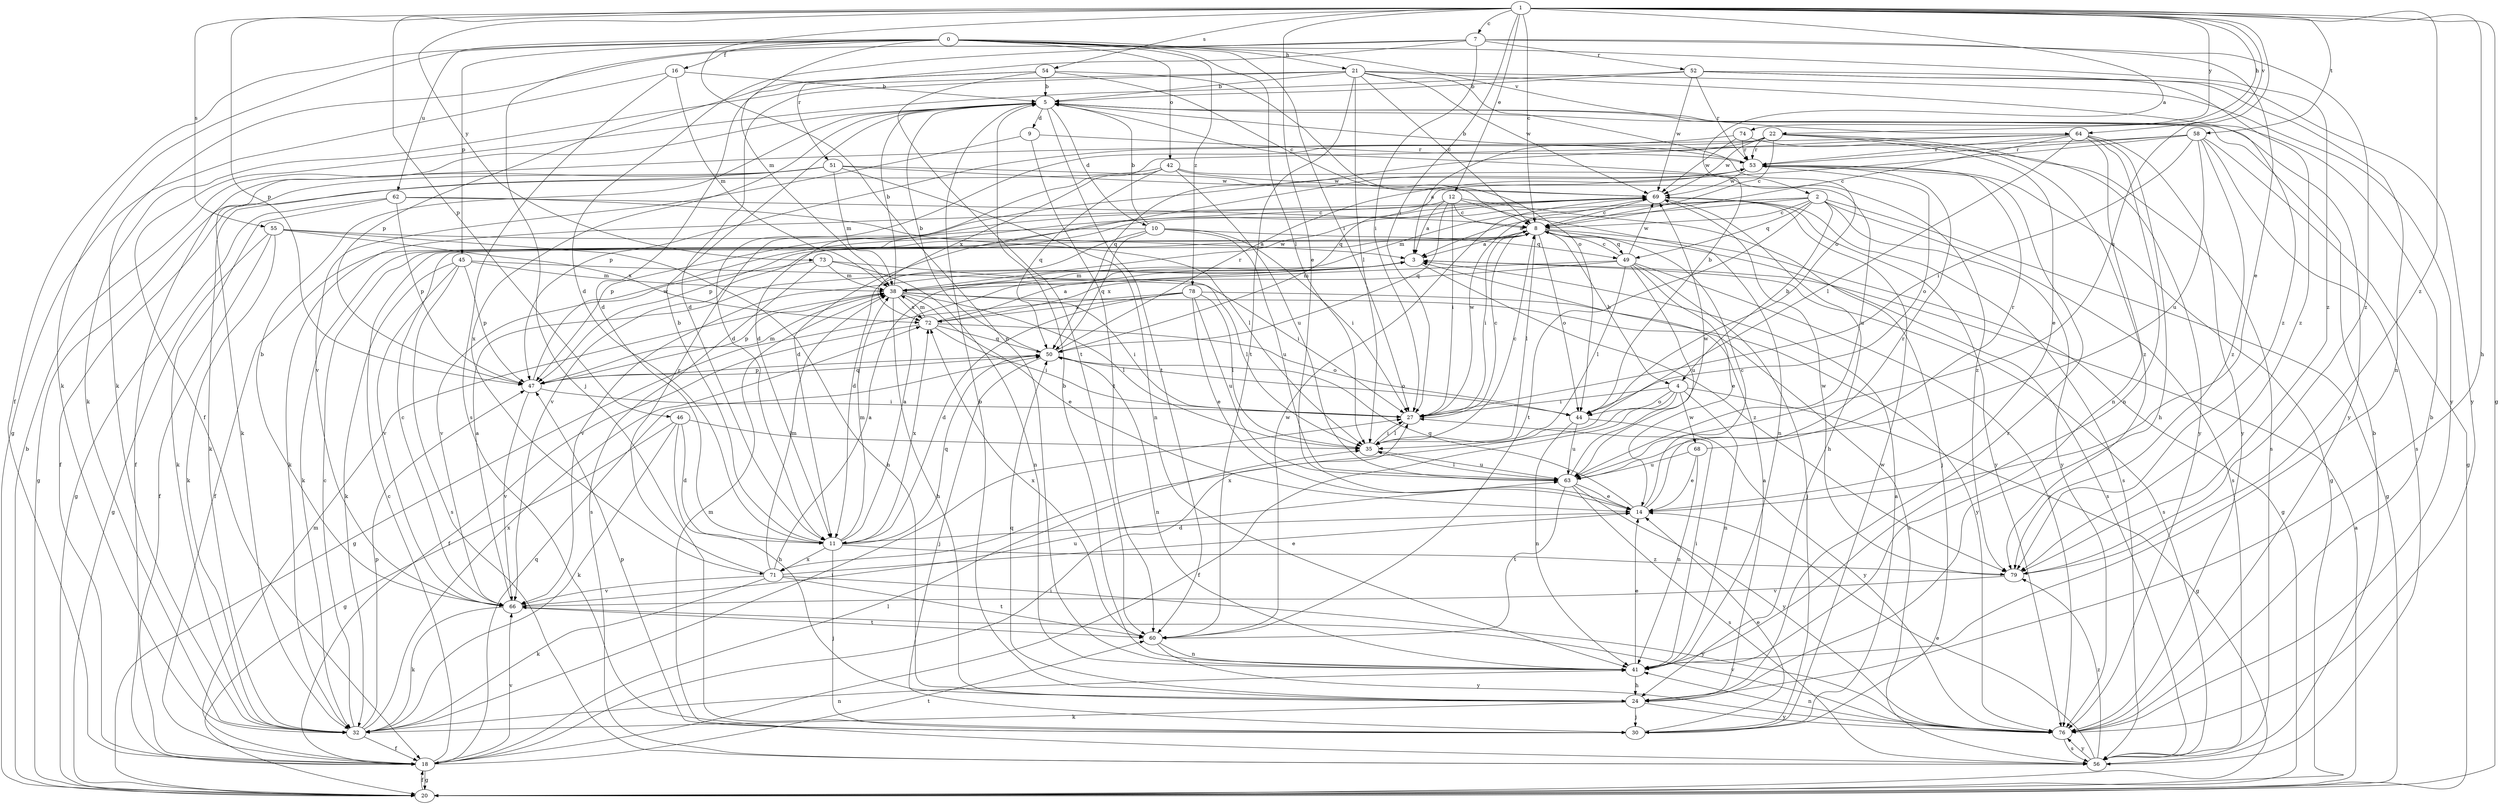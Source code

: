 strict digraph  {
0;
1;
2;
3;
4;
5;
7;
8;
9;
10;
11;
12;
14;
16;
18;
20;
21;
22;
24;
27;
30;
32;
35;
38;
41;
42;
44;
45;
46;
47;
49;
50;
51;
52;
53;
54;
55;
56;
58;
60;
62;
63;
64;
66;
68;
69;
71;
72;
73;
74;
76;
78;
79;
0 -> 16  [label=f];
0 -> 18  [label=f];
0 -> 21  [label=h];
0 -> 27  [label=i];
0 -> 30  [label=j];
0 -> 32  [label=k];
0 -> 35  [label=l];
0 -> 38  [label=m];
0 -> 42  [label=o];
0 -> 45  [label=p];
0 -> 62  [label=u];
0 -> 64  [label=v];
0 -> 78  [label=z];
0 -> 79  [label=z];
1 -> 2  [label=a];
1 -> 7  [label=c];
1 -> 8  [label=c];
1 -> 12  [label=e];
1 -> 14  [label=e];
1 -> 20  [label=g];
1 -> 22  [label=h];
1 -> 24  [label=h];
1 -> 27  [label=i];
1 -> 41  [label=n];
1 -> 46  [label=p];
1 -> 47  [label=p];
1 -> 54  [label=s];
1 -> 55  [label=s];
1 -> 58  [label=t];
1 -> 63  [label=u];
1 -> 64  [label=v];
1 -> 73  [label=y];
1 -> 74  [label=y];
1 -> 79  [label=z];
2 -> 3  [label=a];
2 -> 4  [label=b];
2 -> 8  [label=c];
2 -> 20  [label=g];
2 -> 38  [label=m];
2 -> 49  [label=q];
2 -> 56  [label=s];
2 -> 60  [label=t];
2 -> 66  [label=v];
2 -> 76  [label=y];
3 -> 38  [label=m];
3 -> 56  [label=s];
3 -> 66  [label=v];
3 -> 79  [label=z];
4 -> 18  [label=f];
4 -> 20  [label=g];
4 -> 27  [label=i];
4 -> 41  [label=n];
4 -> 44  [label=o];
4 -> 68  [label=w];
4 -> 71  [label=x];
5 -> 9  [label=d];
5 -> 10  [label=d];
5 -> 60  [label=t];
5 -> 71  [label=x];
5 -> 76  [label=y];
7 -> 11  [label=d];
7 -> 14  [label=e];
7 -> 27  [label=i];
7 -> 32  [label=k];
7 -> 51  [label=r];
7 -> 52  [label=r];
7 -> 79  [label=z];
8 -> 3  [label=a];
8 -> 4  [label=b];
8 -> 20  [label=g];
8 -> 27  [label=i];
8 -> 32  [label=k];
8 -> 35  [label=l];
8 -> 44  [label=o];
8 -> 49  [label=q];
8 -> 56  [label=s];
9 -> 53  [label=r];
9 -> 60  [label=t];
9 -> 66  [label=v];
10 -> 5  [label=b];
10 -> 11  [label=d];
10 -> 18  [label=f];
10 -> 27  [label=i];
10 -> 49  [label=q];
10 -> 50  [label=q];
10 -> 63  [label=u];
11 -> 3  [label=a];
11 -> 5  [label=b];
11 -> 30  [label=j];
11 -> 38  [label=m];
11 -> 50  [label=q];
11 -> 71  [label=x];
11 -> 72  [label=x];
11 -> 79  [label=z];
12 -> 3  [label=a];
12 -> 8  [label=c];
12 -> 27  [label=i];
12 -> 30  [label=j];
12 -> 41  [label=n];
12 -> 47  [label=p];
12 -> 50  [label=q];
14 -> 8  [label=c];
14 -> 11  [label=d];
14 -> 50  [label=q];
14 -> 53  [label=r];
16 -> 5  [label=b];
16 -> 20  [label=g];
16 -> 38  [label=m];
16 -> 56  [label=s];
18 -> 8  [label=c];
18 -> 20  [label=g];
18 -> 27  [label=i];
18 -> 35  [label=l];
18 -> 38  [label=m];
18 -> 50  [label=q];
18 -> 60  [label=t];
18 -> 66  [label=v];
20 -> 3  [label=a];
20 -> 5  [label=b];
20 -> 18  [label=f];
21 -> 5  [label=b];
21 -> 8  [label=c];
21 -> 11  [label=d];
21 -> 32  [label=k];
21 -> 35  [label=l];
21 -> 44  [label=o];
21 -> 60  [label=t];
21 -> 69  [label=w];
21 -> 76  [label=y];
21 -> 79  [label=z];
22 -> 3  [label=a];
22 -> 8  [label=c];
22 -> 11  [label=d];
22 -> 14  [label=e];
22 -> 41  [label=n];
22 -> 53  [label=r];
22 -> 56  [label=s];
22 -> 69  [label=w];
24 -> 3  [label=a];
24 -> 5  [label=b];
24 -> 30  [label=j];
24 -> 32  [label=k];
24 -> 50  [label=q];
24 -> 53  [label=r];
24 -> 76  [label=y];
27 -> 8  [label=c];
27 -> 35  [label=l];
27 -> 69  [label=w];
30 -> 3  [label=a];
30 -> 14  [label=e];
30 -> 38  [label=m];
30 -> 47  [label=p];
30 -> 69  [label=w];
32 -> 8  [label=c];
32 -> 18  [label=f];
32 -> 27  [label=i];
32 -> 41  [label=n];
32 -> 47  [label=p];
32 -> 72  [label=x];
35 -> 8  [label=c];
35 -> 27  [label=i];
35 -> 63  [label=u];
38 -> 5  [label=b];
38 -> 14  [label=e];
38 -> 24  [label=h];
38 -> 27  [label=i];
38 -> 35  [label=l];
38 -> 47  [label=p];
38 -> 56  [label=s];
38 -> 69  [label=w];
38 -> 72  [label=x];
41 -> 5  [label=b];
41 -> 14  [label=e];
41 -> 24  [label=h];
41 -> 27  [label=i];
42 -> 18  [label=f];
42 -> 50  [label=q];
42 -> 63  [label=u];
42 -> 69  [label=w];
42 -> 72  [label=x];
42 -> 79  [label=z];
44 -> 5  [label=b];
44 -> 41  [label=n];
44 -> 63  [label=u];
44 -> 76  [label=y];
45 -> 27  [label=i];
45 -> 32  [label=k];
45 -> 38  [label=m];
45 -> 47  [label=p];
45 -> 56  [label=s];
45 -> 66  [label=v];
46 -> 11  [label=d];
46 -> 20  [label=g];
46 -> 24  [label=h];
46 -> 32  [label=k];
46 -> 35  [label=l];
47 -> 27  [label=i];
47 -> 38  [label=m];
47 -> 50  [label=q];
47 -> 66  [label=v];
47 -> 69  [label=w];
49 -> 8  [label=c];
49 -> 14  [label=e];
49 -> 30  [label=j];
49 -> 35  [label=l];
49 -> 38  [label=m];
49 -> 63  [label=u];
49 -> 69  [label=w];
49 -> 72  [label=x];
49 -> 76  [label=y];
50 -> 5  [label=b];
50 -> 30  [label=j];
50 -> 41  [label=n];
50 -> 44  [label=o];
50 -> 47  [label=p];
50 -> 53  [label=r];
51 -> 18  [label=f];
51 -> 20  [label=g];
51 -> 32  [label=k];
51 -> 38  [label=m];
51 -> 41  [label=n];
51 -> 63  [label=u];
51 -> 69  [label=w];
52 -> 5  [label=b];
52 -> 18  [label=f];
52 -> 41  [label=n];
52 -> 53  [label=r];
52 -> 69  [label=w];
52 -> 76  [label=y];
52 -> 79  [label=z];
53 -> 5  [label=b];
53 -> 11  [label=d];
53 -> 20  [label=g];
53 -> 44  [label=o];
53 -> 69  [label=w];
54 -> 5  [label=b];
54 -> 8  [label=c];
54 -> 11  [label=d];
54 -> 44  [label=o];
54 -> 47  [label=p];
54 -> 60  [label=t];
55 -> 3  [label=a];
55 -> 18  [label=f];
55 -> 20  [label=g];
55 -> 24  [label=h];
55 -> 32  [label=k];
55 -> 72  [label=x];
56 -> 5  [label=b];
56 -> 14  [label=e];
56 -> 76  [label=y];
56 -> 79  [label=z];
58 -> 11  [label=d];
58 -> 20  [label=g];
58 -> 27  [label=i];
58 -> 50  [label=q];
58 -> 53  [label=r];
58 -> 56  [label=s];
58 -> 63  [label=u];
58 -> 79  [label=z];
60 -> 41  [label=n];
60 -> 69  [label=w];
60 -> 72  [label=x];
60 -> 76  [label=y];
62 -> 8  [label=c];
62 -> 20  [label=g];
62 -> 32  [label=k];
62 -> 35  [label=l];
62 -> 47  [label=p];
63 -> 14  [label=e];
63 -> 35  [label=l];
63 -> 56  [label=s];
63 -> 60  [label=t];
63 -> 69  [label=w];
63 -> 76  [label=y];
64 -> 8  [label=c];
64 -> 24  [label=h];
64 -> 32  [label=k];
64 -> 35  [label=l];
64 -> 41  [label=n];
64 -> 50  [label=q];
64 -> 53  [label=r];
64 -> 76  [label=y];
64 -> 79  [label=z];
66 -> 3  [label=a];
66 -> 5  [label=b];
66 -> 8  [label=c];
66 -> 32  [label=k];
66 -> 60  [label=t];
66 -> 63  [label=u];
68 -> 14  [label=e];
68 -> 41  [label=n];
68 -> 53  [label=r];
68 -> 63  [label=u];
69 -> 8  [label=c];
69 -> 24  [label=h];
69 -> 32  [label=k];
69 -> 47  [label=p];
69 -> 56  [label=s];
69 -> 76  [label=y];
71 -> 3  [label=a];
71 -> 14  [label=e];
71 -> 32  [label=k];
71 -> 38  [label=m];
71 -> 53  [label=r];
71 -> 60  [label=t];
71 -> 66  [label=v];
71 -> 76  [label=y];
72 -> 3  [label=a];
72 -> 18  [label=f];
72 -> 27  [label=i];
72 -> 38  [label=m];
72 -> 44  [label=o];
72 -> 50  [label=q];
73 -> 35  [label=l];
73 -> 38  [label=m];
73 -> 41  [label=n];
73 -> 56  [label=s];
73 -> 66  [label=v];
74 -> 47  [label=p];
74 -> 53  [label=r];
74 -> 69  [label=w];
74 -> 76  [label=y];
76 -> 5  [label=b];
76 -> 41  [label=n];
76 -> 56  [label=s];
76 -> 66  [label=v];
78 -> 11  [label=d];
78 -> 14  [label=e];
78 -> 20  [label=g];
78 -> 35  [label=l];
78 -> 63  [label=u];
78 -> 72  [label=x];
78 -> 76  [label=y];
79 -> 66  [label=v];
79 -> 69  [label=w];
}
